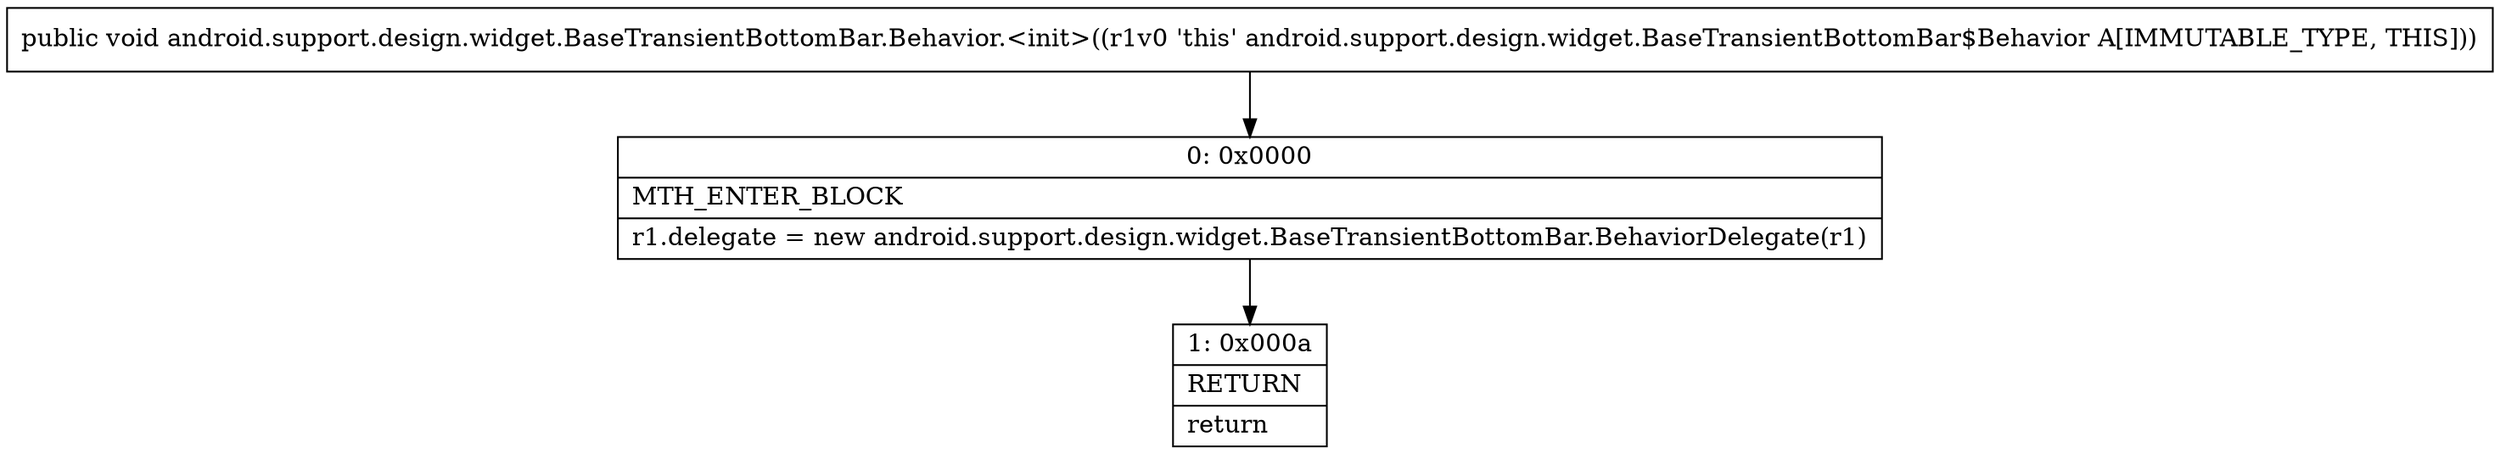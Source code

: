 digraph "CFG forandroid.support.design.widget.BaseTransientBottomBar.Behavior.\<init\>()V" {
Node_0 [shape=record,label="{0\:\ 0x0000|MTH_ENTER_BLOCK\l|r1.delegate = new android.support.design.widget.BaseTransientBottomBar.BehaviorDelegate(r1)\l}"];
Node_1 [shape=record,label="{1\:\ 0x000a|RETURN\l|return\l}"];
MethodNode[shape=record,label="{public void android.support.design.widget.BaseTransientBottomBar.Behavior.\<init\>((r1v0 'this' android.support.design.widget.BaseTransientBottomBar$Behavior A[IMMUTABLE_TYPE, THIS])) }"];
MethodNode -> Node_0;
Node_0 -> Node_1;
}

